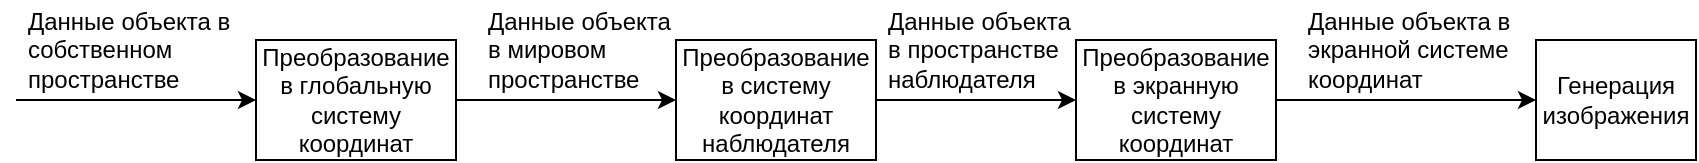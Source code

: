 <mxfile version="20.8.18" type="device"><diagram name="Страница 1" id="RdmYzXW79_kfg1GG1mWN"><mxGraphModel dx="1050" dy="541" grid="1" gridSize="10" guides="1" tooltips="1" connect="1" arrows="1" fold="1" page="1" pageScale="1" pageWidth="827" pageHeight="1169" math="0" shadow="0"><root><mxCell id="0"/><mxCell id="1" parent="0"/><mxCell id="Ce7rxWW0kz4URJHqJw0J-1" value="Преобразование в глобальную систему координат" style="rounded=0;whiteSpace=wrap;html=1;" parent="1" vertex="1"><mxGeometry x="130" y="180" width="100" height="60" as="geometry"/></mxCell><mxCell id="Ce7rxWW0kz4URJHqJw0J-2" value="" style="endArrow=classic;html=1;rounded=0;entryX=0;entryY=0.5;entryDx=0;entryDy=0;" parent="1" target="Ce7rxWW0kz4URJHqJw0J-1" edge="1"><mxGeometry width="50" height="50" relative="1" as="geometry"><mxPoint x="10" y="210" as="sourcePoint"/><mxPoint x="440" y="260" as="targetPoint"/></mxGeometry></mxCell><mxCell id="Ce7rxWW0kz4URJHqJw0J-3" value="Данные объекта в собственном пространстве" style="text;strokeColor=none;fillColor=none;align=left;verticalAlign=middle;spacingLeft=4;spacingRight=4;overflow=hidden;points=[[0,0.5],[1,0.5]];portConstraint=eastwest;rotatable=0;whiteSpace=wrap;html=1;" parent="1" vertex="1"><mxGeometry x="10" y="160" width="120" height="50" as="geometry"/></mxCell><mxCell id="Ce7rxWW0kz4URJHqJw0J-4" value="" style="endArrow=classic;html=1;rounded=0;exitX=1;exitY=0.5;exitDx=0;exitDy=0;entryX=0;entryY=0.5;entryDx=0;entryDy=0;" parent="1" source="Ce7rxWW0kz4URJHqJw0J-1" target="Ce7rxWW0kz4URJHqJw0J-6" edge="1"><mxGeometry width="50" height="50" relative="1" as="geometry"><mxPoint x="390" y="270" as="sourcePoint"/><mxPoint x="460" y="210" as="targetPoint"/></mxGeometry></mxCell><mxCell id="Ce7rxWW0kz4URJHqJw0J-5" value="Данные объекта в мировом пространстве" style="text;strokeColor=none;fillColor=none;align=left;verticalAlign=middle;spacingLeft=4;spacingRight=4;overflow=hidden;points=[[0,0.5],[1,0.5]];portConstraint=eastwest;rotatable=0;whiteSpace=wrap;html=1;" parent="1" vertex="1"><mxGeometry x="240" y="160" width="110" height="50" as="geometry"/></mxCell><mxCell id="Ce7rxWW0kz4URJHqJw0J-6" value="Преобразование в систему координат наблюдателя" style="rounded=0;whiteSpace=wrap;html=1;" parent="1" vertex="1"><mxGeometry x="340" y="180" width="100" height="60" as="geometry"/></mxCell><mxCell id="Ce7rxWW0kz4URJHqJw0J-9" value="" style="endArrow=classic;html=1;rounded=0;exitX=1;exitY=0.5;exitDx=0;exitDy=0;entryX=0;entryY=0.5;entryDx=0;entryDy=0;" parent="1" source="Ce7rxWW0kz4URJHqJw0J-6" target="Ce7rxWW0kz4URJHqJw0J-11" edge="1"><mxGeometry width="50" height="50" relative="1" as="geometry"><mxPoint x="390" y="280" as="sourcePoint"/><mxPoint x="610" y="210" as="targetPoint"/></mxGeometry></mxCell><mxCell id="Ce7rxWW0kz4URJHqJw0J-10" value="Данные объекта в пространстве наблюдателя" style="text;strokeColor=none;fillColor=none;align=left;verticalAlign=middle;spacingLeft=4;spacingRight=4;overflow=hidden;points=[[0,0.5],[1,0.5]];portConstraint=eastwest;rotatable=0;whiteSpace=wrap;html=1;" parent="1" vertex="1"><mxGeometry x="440" y="160" width="110" height="50" as="geometry"/></mxCell><mxCell id="Ce7rxWW0kz4URJHqJw0J-11" value="Преобразование в экранную систему координат" style="rounded=0;whiteSpace=wrap;html=1;" parent="1" vertex="1"><mxGeometry x="540" y="180" width="100" height="60" as="geometry"/></mxCell><mxCell id="Ce7rxWW0kz4URJHqJw0J-12" value="Данные объекта в экранной системе координат" style="text;strokeColor=none;fillColor=none;align=left;verticalAlign=middle;spacingLeft=4;spacingRight=4;overflow=hidden;points=[[0,0.5],[1,0.5]];portConstraint=eastwest;rotatable=0;whiteSpace=wrap;html=1;" parent="1" vertex="1"><mxGeometry x="650" y="160" width="120" height="50" as="geometry"/></mxCell><mxCell id="Ce7rxWW0kz4URJHqJw0J-13" value="" style="endArrow=classic;html=1;rounded=0;exitX=1;exitY=0.5;exitDx=0;exitDy=0;entryX=0;entryY=0.5;entryDx=0;entryDy=0;" parent="1" source="Ce7rxWW0kz4URJHqJw0J-11" edge="1" target="F4dNMq3RND4l8vblo-cz-1"><mxGeometry width="50" height="50" relative="1" as="geometry"><mxPoint x="390" y="270" as="sourcePoint"/><mxPoint x="830" y="210" as="targetPoint"/></mxGeometry></mxCell><mxCell id="F4dNMq3RND4l8vblo-cz-1" value="Генерация изображения" style="rounded=0;whiteSpace=wrap;html=1;" vertex="1" parent="1"><mxGeometry x="770" y="180" width="80" height="60" as="geometry"/></mxCell></root></mxGraphModel></diagram></mxfile>